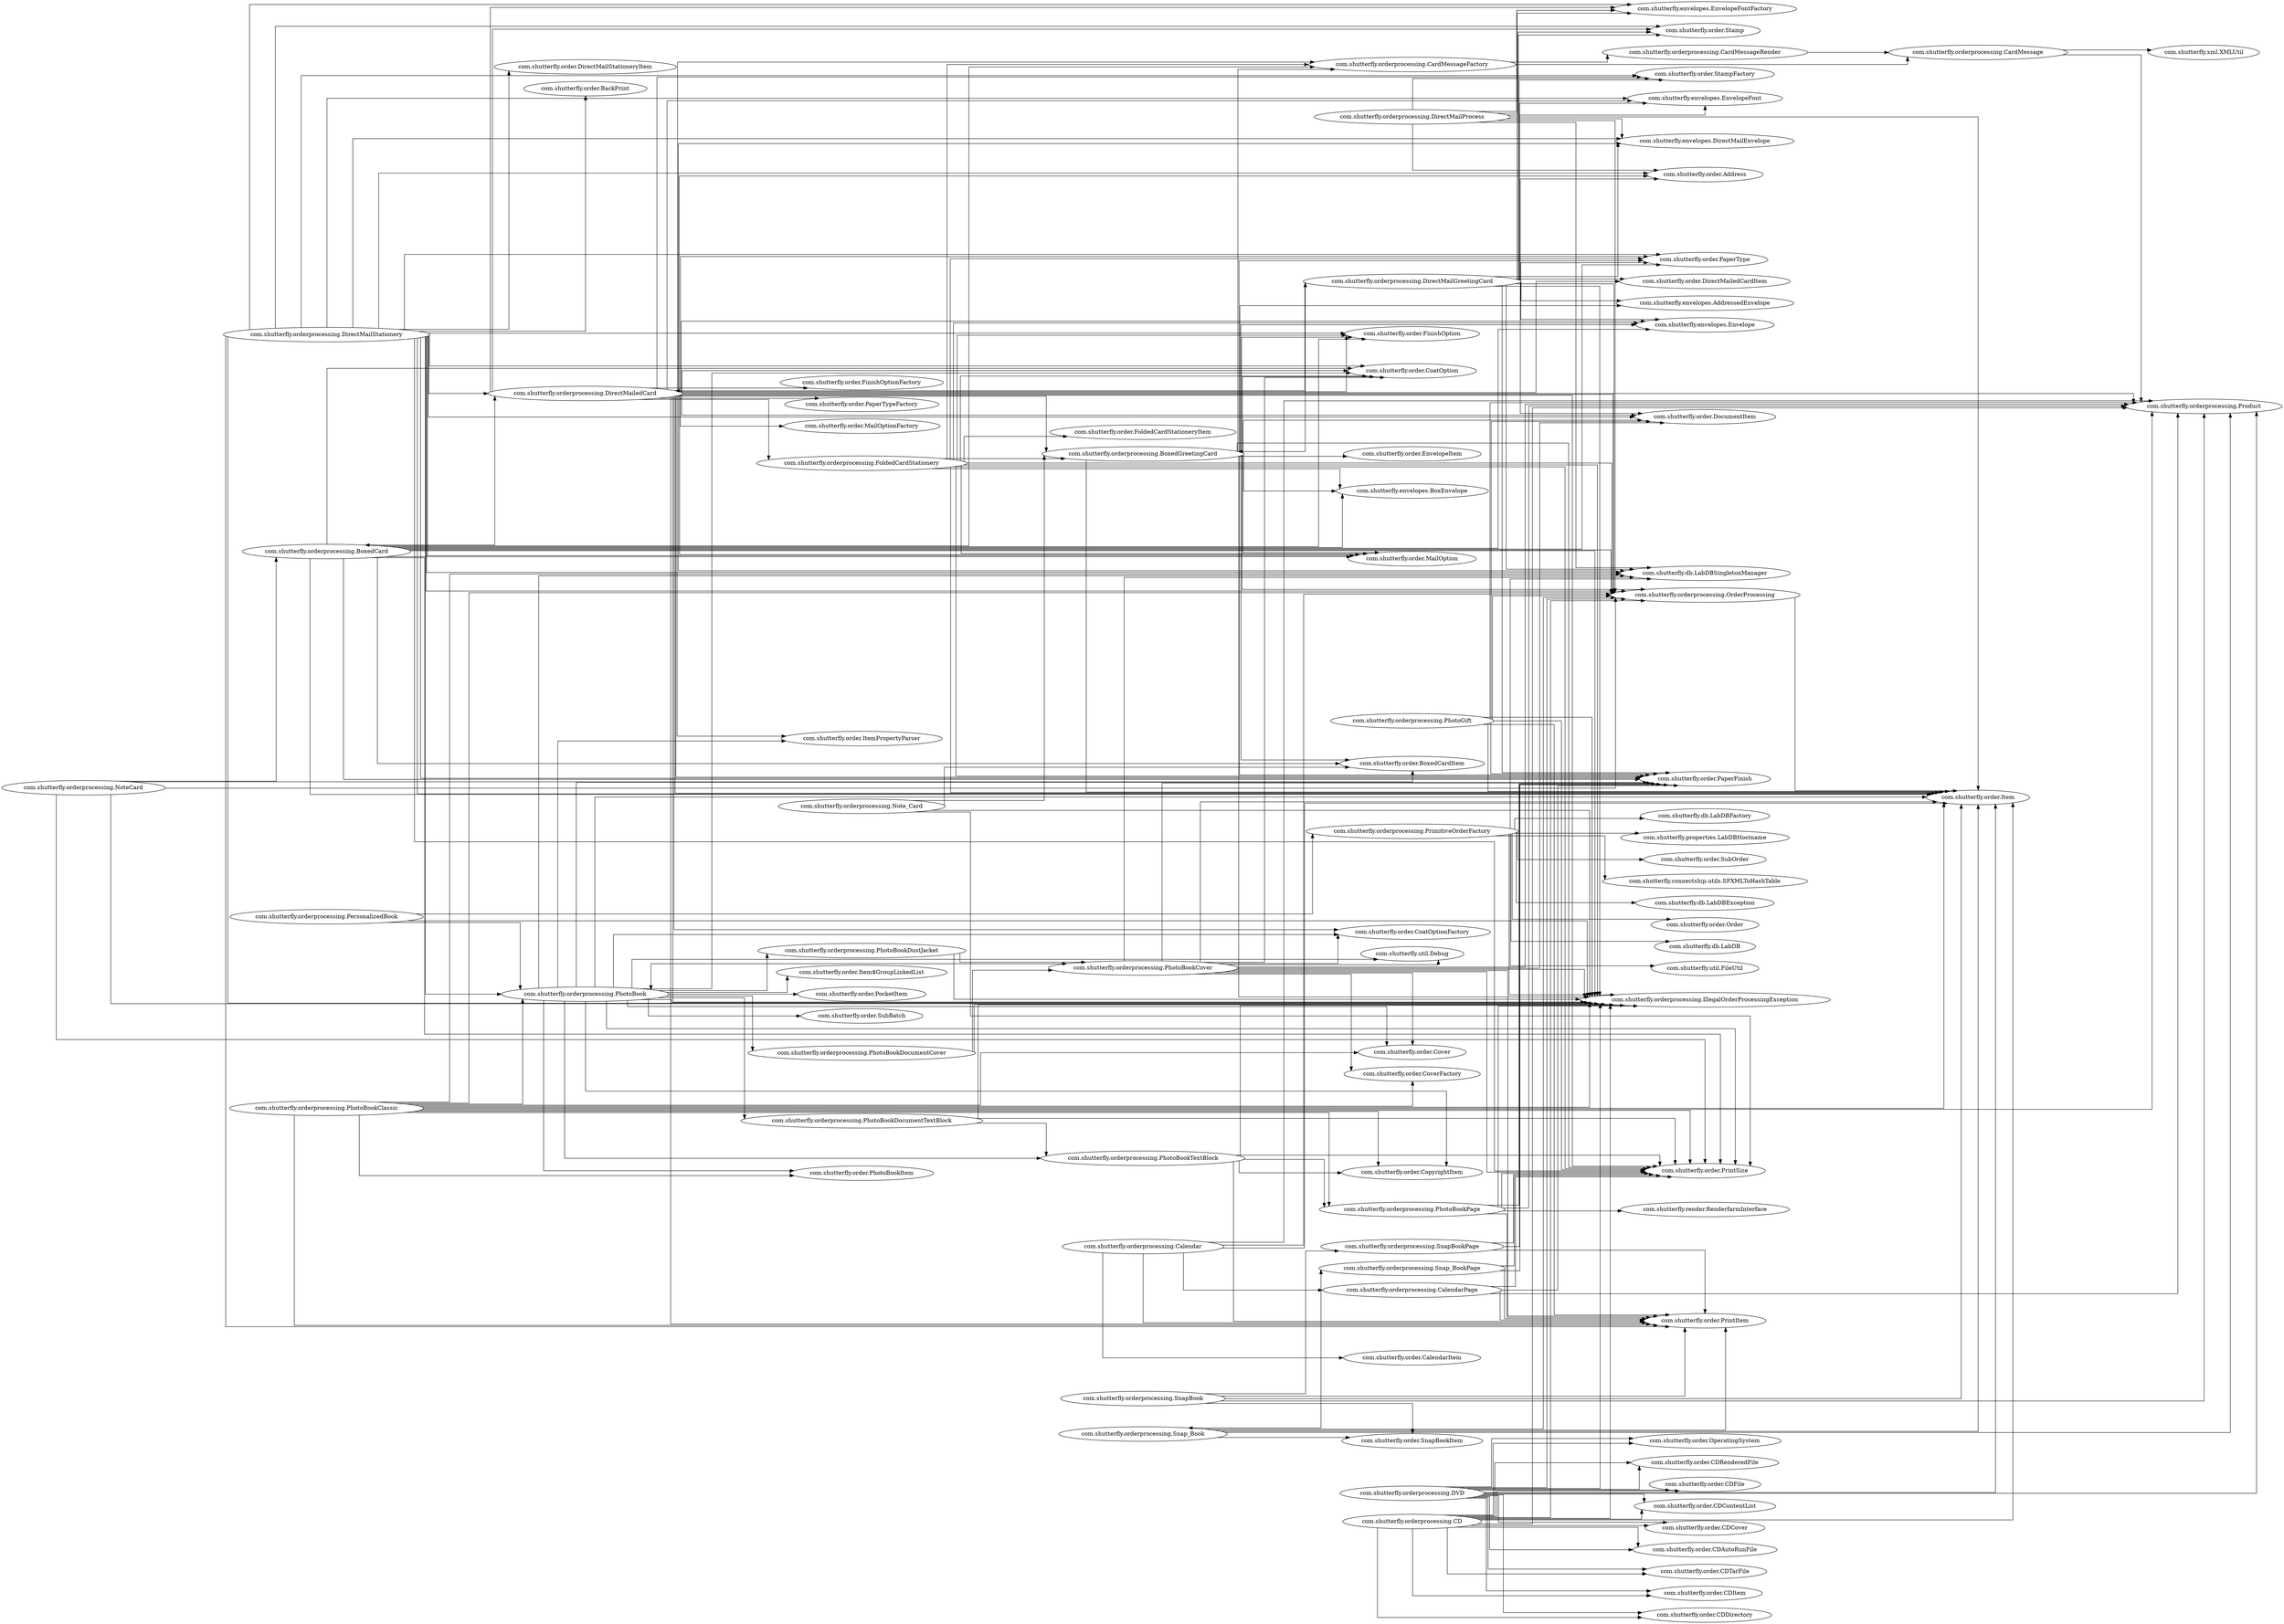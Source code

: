 digraph dependencyGraph {
 concentrate=true;
 rankdir="LR"; 
ranksep="2.0";
"com.shutterfly.orderprocessing.BoxedCard"; 
"com.shutterfly.orderprocessing.BoxedCard"->"com.shutterfly.orderprocessing.DirectMailedCard";
"com.shutterfly.orderprocessing.BoxedCard"->"com.shutterfly.orderprocessing.OrderProcessing";
"com.shutterfly.orderprocessing.BoxedCard"->"com.shutterfly.order.BoxedCardItem";
"com.shutterfly.orderprocessing.BoxedCard"->"com.shutterfly.order.Item";
"com.shutterfly.orderprocessing.BoxedCard"->"com.shutterfly.envelopes.BoxEnvelope";
"com.shutterfly.orderprocessing.BoxedCard"->"com.shutterfly.orderprocessing.IllegalOrderProcessingException";
"com.shutterfly.orderprocessing.BoxedCard"->"com.shutterfly.order.PrintSize";
"com.shutterfly.orderprocessing.BoxedCard"->"com.shutterfly.orderprocessing.CardMessageFactory";
"com.shutterfly.orderprocessing.BoxedCard"->"com.shutterfly.order.PaperFinish";
"com.shutterfly.orderprocessing.BoxedCard"->"com.shutterfly.envelopes.Envelope";
"com.shutterfly.orderprocessing.BoxedCard"->"com.shutterfly.order.FinishOption";
"com.shutterfly.orderprocessing.BoxedCard"->"com.shutterfly.order.CoatOption";
"com.shutterfly.orderprocessing.BoxedCard"->"com.shutterfly.order.PaperType";
"com.shutterfly.orderprocessing.BoxedCard"->"com.shutterfly.order.MailOption";
"com.shutterfly.orderprocessing.BoxedGreetingCard"; 
"com.shutterfly.orderprocessing.BoxedGreetingCard"->"com.shutterfly.orderprocessing.DirectMailGreetingCard";
"com.shutterfly.orderprocessing.BoxedGreetingCard"->"com.shutterfly.orderprocessing.OrderProcessing";
"com.shutterfly.orderprocessing.BoxedGreetingCard"->"com.shutterfly.order.BoxedCardItem";
"com.shutterfly.orderprocessing.BoxedGreetingCard"->"com.shutterfly.envelopes.AddressedEnvelope";
"com.shutterfly.orderprocessing.BoxedGreetingCard"->"com.shutterfly.order.EnvelopeItem";
"com.shutterfly.orderprocessing.BoxedGreetingCard"->"com.shutterfly.order.Item";
"com.shutterfly.orderprocessing.BoxedGreetingCard"->"com.shutterfly.envelopes.BoxEnvelope";
"com.shutterfly.orderprocessing.BoxedGreetingCard"->"com.shutterfly.orderprocessing.IllegalOrderProcessingException";
"com.shutterfly.orderprocessing.BoxedGreetingCard"->"com.shutterfly.envelopes.Envelope";
"com.shutterfly.orderprocessing.BoxedGreetingCard"->"com.shutterfly.order.PrintSize";
"com.shutterfly.orderprocessing.BoxedGreetingCard"->"com.shutterfly.orderprocessing.CardMessageFactory";
"com.shutterfly.orderprocessing.BoxedGreetingCard"->"com.shutterfly.order.PaperFinish";
"com.shutterfly.orderprocessing.BoxedGreetingCard"->"com.shutterfly.order.FinishOption";
"com.shutterfly.orderprocessing.BoxedGreetingCard"->"com.shutterfly.order.CoatOption";
"com.shutterfly.orderprocessing.BoxedGreetingCard"->"com.shutterfly.order.PaperType";
"com.shutterfly.orderprocessing.BoxedGreetingCard"->"com.shutterfly.order.MailOption";
"com.shutterfly.orderprocessing.BoxedGreetingCard"->"com.shutterfly.order.DocumentItem";
"com.shutterfly.orderprocessing.CD"; 
"com.shutterfly.orderprocessing.CD"->"com.shutterfly.orderprocessing.Product";
"com.shutterfly.orderprocessing.CD"->"com.shutterfly.orderprocessing.OrderProcessing";
"com.shutterfly.orderprocessing.CD"->"com.shutterfly.order.CDItem";
"com.shutterfly.orderprocessing.CD"->"com.shutterfly.order.CDDirectory";
"com.shutterfly.orderprocessing.CD"->"com.shutterfly.order.OperatingSystem";
"com.shutterfly.orderprocessing.CD"->"com.shutterfly.order.CDRenderedFile";
"com.shutterfly.orderprocessing.CD"->"com.shutterfly.order.CDFile";
"com.shutterfly.orderprocessing.CD"->"com.shutterfly.order.CDContentList";
"com.shutterfly.orderprocessing.CD"->"com.shutterfly.order.CDCover";
"com.shutterfly.orderprocessing.CD"->"com.shutterfly.order.Item";
"com.shutterfly.orderprocessing.CD"->"com.shutterfly.orderprocessing.IllegalOrderProcessingException";
"com.shutterfly.orderprocessing.CD"->"com.shutterfly.order.CDAutoRunFile";
"com.shutterfly.orderprocessing.CD"->"com.shutterfly.order.CDTarFile";
"com.shutterfly.orderprocessing.Calendar"; 
"com.shutterfly.orderprocessing.Calendar"->"com.shutterfly.orderprocessing.Product";
"com.shutterfly.orderprocessing.Calendar"->"com.shutterfly.orderprocessing.OrderProcessing";
"com.shutterfly.orderprocessing.Calendar"->"com.shutterfly.order.CalendarItem";
"com.shutterfly.orderprocessing.Calendar"->"com.shutterfly.orderprocessing.CalendarPage";
"com.shutterfly.orderprocessing.Calendar"->"com.shutterfly.order.Item";
"com.shutterfly.orderprocessing.Calendar"->"com.shutterfly.order.PrintItem";
"com.shutterfly.orderprocessing.CalendarPage"; 
"com.shutterfly.orderprocessing.CalendarPage"->"com.shutterfly.orderprocessing.Product";
"com.shutterfly.orderprocessing.CalendarPage"->"com.shutterfly.order.PrintItem";
"com.shutterfly.orderprocessing.CalendarPage"->"com.shutterfly.order.PrintSize";
"com.shutterfly.orderprocessing.CalendarPage"->"com.shutterfly.order.PaperFinish";
"com.shutterfly.orderprocessing.CardMessage"; 
"com.shutterfly.orderprocessing.CardMessage"->"com.shutterfly.orderprocessing.Product";
"com.shutterfly.orderprocessing.CardMessage"->"com.shutterfly.xml.XMLUtil";
"com.shutterfly.orderprocessing.CardMessageFactory"; 
"com.shutterfly.orderprocessing.CardMessageFactory"->"com.shutterfly.orderprocessing.CardMessage";
"com.shutterfly.orderprocessing.CardMessageFactory"->"com.shutterfly.orderprocessing.CardMessageRender";
"com.shutterfly.orderprocessing.CardMessageRender"; 
"com.shutterfly.orderprocessing.CardMessageRender"->"com.shutterfly.orderprocessing.CardMessage";
"com.shutterfly.orderprocessing.DVD"; 
"com.shutterfly.orderprocessing.DVD"->"com.shutterfly.orderprocessing.Product";
"com.shutterfly.orderprocessing.DVD"->"com.shutterfly.orderprocessing.OrderProcessing";
"com.shutterfly.orderprocessing.DVD"->"com.shutterfly.order.CDItem";
"com.shutterfly.orderprocessing.DVD"->"com.shutterfly.order.CDDirectory";
"com.shutterfly.orderprocessing.DVD"->"com.shutterfly.order.OperatingSystem";
"com.shutterfly.orderprocessing.DVD"->"com.shutterfly.order.CDRenderedFile";
"com.shutterfly.orderprocessing.DVD"->"com.shutterfly.order.CDFile";
"com.shutterfly.orderprocessing.DVD"->"com.shutterfly.order.CDContentList";
"com.shutterfly.orderprocessing.DVD"->"com.shutterfly.order.CDCover";
"com.shutterfly.orderprocessing.DVD"->"com.shutterfly.order.Item";
"com.shutterfly.orderprocessing.DVD"->"com.shutterfly.order.CDAutoRunFile";
"com.shutterfly.orderprocessing.DVD"->"com.shutterfly.orderprocessing.IllegalOrderProcessingException";
"com.shutterfly.orderprocessing.DVD"->"com.shutterfly.order.CDTarFile";
"com.shutterfly.orderprocessing.DirectMailGreetingCard"; 
"com.shutterfly.orderprocessing.DirectMailGreetingCard"->"com.shutterfly.orderprocessing.DirectMailedCard";
"com.shutterfly.orderprocessing.DirectMailGreetingCard"->"com.shutterfly.orderprocessing.OrderProcessing";
"com.shutterfly.orderprocessing.DirectMailGreetingCard"->"com.shutterfly.db.LabDBSingletonManager";
"com.shutterfly.orderprocessing.DirectMailGreetingCard"->"com.shutterfly.envelopes.EnvelopeFont";
"com.shutterfly.orderprocessing.DirectMailGreetingCard"->"com.shutterfly.order.Stamp";
"com.shutterfly.orderprocessing.DirectMailGreetingCard"->"com.shutterfly.order.Address";
"com.shutterfly.orderprocessing.DirectMailGreetingCard"->"com.shutterfly.order.DocumentItem";
"com.shutterfly.orderprocessing.DirectMailGreetingCard"->"com.shutterfly.envelopes.Envelope";
"com.shutterfly.orderprocessing.DirectMailGreetingCard"->"com.shutterfly.order.PaperFinish";
"com.shutterfly.orderprocessing.DirectMailGreetingCard"->"com.shutterfly.orderprocessing.IllegalOrderProcessingException";
"com.shutterfly.orderprocessing.DirectMailGreetingCard"->"com.shutterfly.orderprocessing.BoxedGreetingCard";
"com.shutterfly.orderprocessing.DirectMailGreetingCard"->"com.shutterfly.envelopes.AddressedEnvelope";
"com.shutterfly.orderprocessing.DirectMailGreetingCard"->"com.shutterfly.envelopes.DirectMailEnvelope";
"com.shutterfly.orderprocessing.DirectMailGreetingCard"->"com.shutterfly.order.StampFactory";
"com.shutterfly.orderprocessing.DirectMailGreetingCard"->"com.shutterfly.order.PaperType";
"com.shutterfly.orderprocessing.DirectMailGreetingCard"->"com.shutterfly.envelopes.EnvelopeFontFactory";
"com.shutterfly.orderprocessing.DirectMailGreetingCard"->"com.shutterfly.order.DirectMailedCardItem";
"com.shutterfly.orderprocessing.DirectMailProcess"; 
"com.shutterfly.orderprocessing.DirectMailProcess"->"com.shutterfly.orderprocessing.OrderProcessing";
"com.shutterfly.orderprocessing.DirectMailProcess"->"com.shutterfly.envelopes.DirectMailEnvelope";
"com.shutterfly.orderprocessing.DirectMailProcess"->"com.shutterfly.order.Address";
"com.shutterfly.orderprocessing.DirectMailProcess"->"com.shutterfly.db.LabDBSingletonManager";
"com.shutterfly.orderprocessing.DirectMailProcess"->"com.shutterfly.envelopes.EnvelopeFont";
"com.shutterfly.orderprocessing.DirectMailProcess"->"com.shutterfly.order.Stamp";
"com.shutterfly.orderprocessing.DirectMailProcess"->"com.shutterfly.order.Item";
"com.shutterfly.orderprocessing.DirectMailProcess"->"com.shutterfly.order.StampFactory";
"com.shutterfly.orderprocessing.DirectMailProcess"->"com.shutterfly.envelopes.EnvelopeFontFactory";
"com.shutterfly.orderprocessing.DirectMailStationery"; 
"com.shutterfly.orderprocessing.DirectMailStationery"->"com.shutterfly.orderprocessing.DirectMailedCard";
"com.shutterfly.orderprocessing.DirectMailStationery"->"com.shutterfly.orderprocessing.OrderProcessing";
"com.shutterfly.orderprocessing.DirectMailStationery"->"com.shutterfly.envelopes.DirectMailEnvelope";
"com.shutterfly.orderprocessing.DirectMailStationery"->"com.shutterfly.order.PrintSize";
"com.shutterfly.orderprocessing.DirectMailStationery"->"com.shutterfly.order.Address";
"com.shutterfly.orderprocessing.DirectMailStationery"->"com.shutterfly.db.LabDBSingletonManager";
"com.shutterfly.orderprocessing.DirectMailStationery"->"com.shutterfly.envelopes.EnvelopeFont";
"com.shutterfly.orderprocessing.DirectMailStationery"->"com.shutterfly.order.Stamp";
"com.shutterfly.orderprocessing.DirectMailStationery"->"com.shutterfly.order.DocumentItem";
"com.shutterfly.orderprocessing.DirectMailStationery"->"com.shutterfly.order.PrintItem";
"com.shutterfly.orderprocessing.DirectMailStationery"->"com.shutterfly.order.DirectMailStationeryItem";
"com.shutterfly.orderprocessing.DirectMailStationery"->"com.shutterfly.order.Item";
"com.shutterfly.orderprocessing.DirectMailStationery"->"com.shutterfly.order.PaperFinish";
"com.shutterfly.orderprocessing.DirectMailStationery"->"com.shutterfly.orderprocessing.IllegalOrderProcessingException";
"com.shutterfly.orderprocessing.DirectMailStationery"->"com.shutterfly.order.BackPrint";
"com.shutterfly.orderprocessing.DirectMailStationery"->"com.shutterfly.order.StampFactory";
"com.shutterfly.orderprocessing.DirectMailStationery"->"com.shutterfly.envelopes.EnvelopeFontFactory";
"com.shutterfly.orderprocessing.DirectMailStationery"->"com.shutterfly.orderprocessing.PhotoBook";
"com.shutterfly.orderprocessing.DirectMailStationery"->"com.shutterfly.order.FinishOption";
"com.shutterfly.orderprocessing.DirectMailStationery"->"com.shutterfly.order.CoatOption";
"com.shutterfly.orderprocessing.DirectMailStationery"->"com.shutterfly.order.PaperType";
"com.shutterfly.orderprocessing.DirectMailStationery"->"com.shutterfly.order.MailOption";
"com.shutterfly.orderprocessing.DirectMailedCard"; 
"com.shutterfly.orderprocessing.DirectMailedCard"->"com.shutterfly.orderprocessing.Product";
"com.shutterfly.orderprocessing.DirectMailedCard"->"com.shutterfly.orderprocessing.OrderProcessing";
"com.shutterfly.orderprocessing.DirectMailedCard"->"com.shutterfly.order.PrintSize";
"com.shutterfly.orderprocessing.DirectMailedCard"->"com.shutterfly.order.PaperFinish";
"com.shutterfly.orderprocessing.DirectMailedCard"->"com.shutterfly.envelopes.Envelope";
"com.shutterfly.orderprocessing.DirectMailedCard"->"com.shutterfly.order.DocumentItem";
"com.shutterfly.orderprocessing.DirectMailedCard"->"com.shutterfly.order.PrintItem";
"com.shutterfly.orderprocessing.DirectMailedCard"->"com.shutterfly.order.FinishOption";
"com.shutterfly.orderprocessing.DirectMailedCard"->"com.shutterfly.order.CoatOption";
"com.shutterfly.orderprocessing.DirectMailedCard"->"com.shutterfly.order.PaperType";
"com.shutterfly.orderprocessing.DirectMailedCard"->"com.shutterfly.order.MailOption";
"com.shutterfly.orderprocessing.DirectMailedCard"->"com.shutterfly.order.DirectMailedCardItem";
"com.shutterfly.orderprocessing.DirectMailedCard"->"com.shutterfly.db.LabDBSingletonManager";
"com.shutterfly.orderprocessing.DirectMailedCard"->"com.shutterfly.envelopes.EnvelopeFont";
"com.shutterfly.orderprocessing.DirectMailedCard"->"com.shutterfly.order.Stamp";
"com.shutterfly.orderprocessing.DirectMailedCard"->"com.shutterfly.order.Address";
"com.shutterfly.orderprocessing.DirectMailedCard"->"com.shutterfly.order.ItemPropertyParser";
"com.shutterfly.orderprocessing.DirectMailedCard"->"com.shutterfly.order.Item";
"com.shutterfly.orderprocessing.DirectMailedCard"->"com.shutterfly.orderprocessing.IllegalOrderProcessingException";
"com.shutterfly.orderprocessing.DirectMailedCard"->"com.shutterfly.envelopes.DirectMailEnvelope";
"com.shutterfly.orderprocessing.DirectMailedCard"->"com.shutterfly.orderprocessing.FoldedCardStationery";
"com.shutterfly.orderprocessing.DirectMailedCard"->"com.shutterfly.orderprocessing.BoxedGreetingCard";
"com.shutterfly.orderprocessing.DirectMailedCard"->"com.shutterfly.orderprocessing.BoxedCard";
"com.shutterfly.orderprocessing.DirectMailedCard"->"com.shutterfly.envelopes.EnvelopeFontFactory";
"com.shutterfly.orderprocessing.DirectMailedCard"->"com.shutterfly.order.StampFactory";
"com.shutterfly.orderprocessing.DirectMailedCard"->"com.shutterfly.order.FinishOptionFactory";
"com.shutterfly.orderprocessing.DirectMailedCard"->"com.shutterfly.order.CoatOptionFactory";
"com.shutterfly.orderprocessing.DirectMailedCard"->"com.shutterfly.order.PaperTypeFactory";
"com.shutterfly.orderprocessing.DirectMailedCard"->"com.shutterfly.order.MailOptionFactory";
"com.shutterfly.orderprocessing.DirectMailedCard"->"com.shutterfly.orderprocessing.CardMessageFactory";
"com.shutterfly.orderprocessing.FoldedCardStationery"; 
"com.shutterfly.orderprocessing.FoldedCardStationery"->"com.shutterfly.orderprocessing.BoxedGreetingCard";
"com.shutterfly.orderprocessing.FoldedCardStationery"->"com.shutterfly.orderprocessing.OrderProcessing";
"com.shutterfly.orderprocessing.FoldedCardStationery"->"com.shutterfly.order.FoldedCardStationeryItem";
"com.shutterfly.orderprocessing.FoldedCardStationery"->"com.shutterfly.order.PrintSize";
"com.shutterfly.orderprocessing.FoldedCardStationery"->"com.shutterfly.order.Item";
"com.shutterfly.orderprocessing.FoldedCardStationery"->"com.shutterfly.envelopes.BoxEnvelope";
"com.shutterfly.orderprocessing.FoldedCardStationery"->"com.shutterfly.orderprocessing.IllegalOrderProcessingException";
"com.shutterfly.orderprocessing.FoldedCardStationery"->"com.shutterfly.orderprocessing.CardMessageFactory";
"com.shutterfly.orderprocessing.FoldedCardStationery"->"com.shutterfly.order.PaperFinish";
"com.shutterfly.orderprocessing.FoldedCardStationery"->"com.shutterfly.envelopes.Envelope";
"com.shutterfly.orderprocessing.FoldedCardStationery"->"com.shutterfly.order.FinishOption";
"com.shutterfly.orderprocessing.FoldedCardStationery"->"com.shutterfly.order.CoatOption";
"com.shutterfly.orderprocessing.FoldedCardStationery"->"com.shutterfly.order.PaperType";
"com.shutterfly.orderprocessing.FoldedCardStationery"->"com.shutterfly.order.MailOption";
"com.shutterfly.orderprocessing.IllegalOrderProcessingException"; 
"com.shutterfly.orderprocessing.NoteCard"; 
"com.shutterfly.orderprocessing.NoteCard"->"com.shutterfly.orderprocessing.BoxedCard";
"com.shutterfly.orderprocessing.NoteCard"->"com.shutterfly.orderprocessing.OrderProcessing";
"com.shutterfly.orderprocessing.NoteCard"->"com.shutterfly.order.PrintSize";
"com.shutterfly.orderprocessing.NoteCard"->"com.shutterfly.orderprocessing.IllegalOrderProcessingException";
"com.shutterfly.orderprocessing.NoteCard"->"com.shutterfly.order.BoxedCardItem";
"com.shutterfly.orderprocessing.Note_Card"; 
"com.shutterfly.orderprocessing.Note_Card"->"com.shutterfly.orderprocessing.BoxedGreetingCard";
"com.shutterfly.orderprocessing.Note_Card"->"com.shutterfly.order.PrintSize";
"com.shutterfly.orderprocessing.Note_Card"->"com.shutterfly.orderprocessing.IllegalOrderProcessingException";
"com.shutterfly.orderprocessing.Note_Card"->"com.shutterfly.order.BoxedCardItem";
"com.shutterfly.orderprocessing.OrderProcessing"; 
"com.shutterfly.orderprocessing.OrderProcessing"->"com.shutterfly.order.Item";
"com.shutterfly.orderprocessing.PersonalizedBook"; 
"com.shutterfly.orderprocessing.PersonalizedBook"->"com.shutterfly.orderprocessing.PhotoBook";
"com.shutterfly.orderprocessing.PersonalizedBook"->"com.shutterfly.orderprocessing.IllegalOrderProcessingException";
"com.shutterfly.orderprocessing.PersonalizedBook"->"com.shutterfly.orderprocessing.PrimitiveOrderFactory";
"com.shutterfly.orderprocessing.PhotoBook"; 
"com.shutterfly.orderprocessing.PhotoBook"->"com.shutterfly.order.Item";
"com.shutterfly.orderprocessing.PhotoBook"->"com.shutterfly.order.Item$GroupLinkedList";
"com.shutterfly.orderprocessing.PhotoBook"->"com.shutterfly.order.PhotoBookItem";
"com.shutterfly.orderprocessing.PhotoBook"->"com.shutterfly.order.CopyrightItem";
"com.shutterfly.orderprocessing.PhotoBook"->"com.shutterfly.orderprocessing.PhotoBookCover";
"com.shutterfly.orderprocessing.PhotoBook"->"com.shutterfly.orderprocessing.PhotoBookDustJacket";
"com.shutterfly.orderprocessing.PhotoBook"->"com.shutterfly.orderprocessing.PhotoBookTextBlock";
"com.shutterfly.orderprocessing.PhotoBook"->"com.shutterfly.order.PocketItem";
"com.shutterfly.orderprocessing.PhotoBook"->"com.shutterfly.order.PaperFinish";
"com.shutterfly.orderprocessing.PhotoBook"->"com.shutterfly.order.CoatOption";
"com.shutterfly.orderprocessing.PhotoBook"->"com.shutterfly.order.ItemPropertyParser";
"com.shutterfly.orderprocessing.PhotoBook"->"com.shutterfly.order.Cover";
"com.shutterfly.orderprocessing.PhotoBook"->"com.shutterfly.db.LabDBSingletonManager";
"com.shutterfly.orderprocessing.PhotoBook"->"com.shutterfly.order.SubBatch";
"com.shutterfly.orderprocessing.PhotoBook"->"com.shutterfly.orderprocessing.PhotoBookDocumentCover";
"com.shutterfly.orderprocessing.PhotoBook"->"com.shutterfly.order.PrintSize";
"com.shutterfly.orderprocessing.PhotoBook"->"com.shutterfly.orderprocessing.PhotoBookDocumentTextBlock";
"com.shutterfly.orderprocessing.PhotoBook"->"com.shutterfly.orderprocessing.IllegalOrderProcessingException";
"com.shutterfly.orderprocessing.PhotoBook"->"com.shutterfly.util.Debug";
"com.shutterfly.orderprocessing.PhotoBook"->"com.shutterfly.order.CoatOptionFactory";
"com.shutterfly.orderprocessing.PhotoBookClassic"; 
"com.shutterfly.orderprocessing.PhotoBookClassic"->"com.shutterfly.orderprocessing.Product";
"com.shutterfly.orderprocessing.PhotoBookClassic"->"com.shutterfly.orderprocessing.OrderProcessing";
"com.shutterfly.orderprocessing.PhotoBookClassic"->"com.shutterfly.order.CopyrightItem";
"com.shutterfly.orderprocessing.PhotoBookClassic"->"com.shutterfly.order.PhotoBookItem";
"com.shutterfly.orderprocessing.PhotoBookClassic"->"com.shutterfly.orderprocessing.PhotoBookPage";
"com.shutterfly.orderprocessing.PhotoBookClassic"->"com.shutterfly.order.Cover";
"com.shutterfly.orderprocessing.PhotoBookClassic"->"com.shutterfly.db.LabDBSingletonManager";
"com.shutterfly.orderprocessing.PhotoBookClassic"->"com.shutterfly.order.PrintSize";
"com.shutterfly.orderprocessing.PhotoBookClassic"->"com.shutterfly.order.Item";
"com.shutterfly.orderprocessing.PhotoBookClassic"->"com.shutterfly.orderprocessing.IllegalOrderProcessingException";
"com.shutterfly.orderprocessing.PhotoBookClassic"->"com.shutterfly.order.CoverFactory";
"com.shutterfly.orderprocessing.PhotoBookClassic"->"com.shutterfly.orderprocessing.PhotoBook";
"com.shutterfly.orderprocessing.PhotoBookClassic"->"com.shutterfly.order.PrintItem";
"com.shutterfly.orderprocessing.PhotoBookCover"; 
"com.shutterfly.orderprocessing.PhotoBookCover"->"com.shutterfly.orderprocessing.Product";
"com.shutterfly.orderprocessing.PhotoBookCover"->"com.shutterfly.order.Cover";
"com.shutterfly.orderprocessing.PhotoBookCover"->"com.shutterfly.order.Item";
"com.shutterfly.orderprocessing.PhotoBookCover"->"com.shutterfly.order.PaperFinish";
"com.shutterfly.orderprocessing.PhotoBookCover"->"com.shutterfly.db.LabDBSingletonManager";
"com.shutterfly.orderprocessing.PhotoBookCover"->"com.shutterfly.order.PrintSize";
"com.shutterfly.orderprocessing.PhotoBookCover"->"com.shutterfly.order.PrintItem";
"com.shutterfly.orderprocessing.PhotoBookCover"->"com.shutterfly.order.DocumentItem";
"com.shutterfly.orderprocessing.PhotoBookCover"->"com.shutterfly.orderprocessing.IllegalOrderProcessingException";
"com.shutterfly.orderprocessing.PhotoBookCover"->"com.shutterfly.orderprocessing.PhotoBook";
"com.shutterfly.orderprocessing.PhotoBookCover"->"com.shutterfly.order.CoatOptionFactory";
"com.shutterfly.orderprocessing.PhotoBookCover"->"com.shutterfly.order.CoatOption";
"com.shutterfly.orderprocessing.PhotoBookCover"->"com.shutterfly.util.Debug";
"com.shutterfly.orderprocessing.PhotoBookCover"->"com.shutterfly.order.CoverFactory";
"com.shutterfly.orderprocessing.PhotoBookDocumentCover"; 
"com.shutterfly.orderprocessing.PhotoBookDocumentCover"->"com.shutterfly.orderprocessing.PhotoBookCover";
"com.shutterfly.orderprocessing.PhotoBookDocumentCover"->"com.shutterfly.orderprocessing.IllegalOrderProcessingException";
"com.shutterfly.orderprocessing.PhotoBookDocumentTextBlock"; 
"com.shutterfly.orderprocessing.PhotoBookDocumentTextBlock"->"com.shutterfly.orderprocessing.PhotoBookTextBlock";
"com.shutterfly.orderprocessing.PhotoBookDocumentTextBlock"->"com.shutterfly.order.PrintSize";
"com.shutterfly.orderprocessing.PhotoBookDocumentTextBlock"->"com.shutterfly.orderprocessing.IllegalOrderProcessingException";
"com.shutterfly.orderprocessing.PhotoBookDustJacket"; 
"com.shutterfly.orderprocessing.PhotoBookDustJacket"->"com.shutterfly.orderprocessing.PhotoBookCover";
"com.shutterfly.orderprocessing.PhotoBookDustJacket"->"com.shutterfly.orderprocessing.IllegalOrderProcessingException";
"com.shutterfly.orderprocessing.PhotoBookPage"; 
"com.shutterfly.orderprocessing.PhotoBookPage"->"com.shutterfly.orderprocessing.Product";
"com.shutterfly.orderprocessing.PhotoBookPage"->"com.shutterfly.order.PrintItem";
"com.shutterfly.orderprocessing.PhotoBookPage"->"com.shutterfly.order.PrintSize";
"com.shutterfly.orderprocessing.PhotoBookPage"->"com.shutterfly.order.PaperFinish";
"com.shutterfly.orderprocessing.PhotoBookPage"->"com.shutterfly.orderprocessing.IllegalOrderProcessingException";
"com.shutterfly.orderprocessing.PhotoBookPage"->"com.shutterfly.render.RenderfarmInterface";
"com.shutterfly.orderprocessing.PhotoBookTextBlock"; 
"com.shutterfly.orderprocessing.PhotoBookTextBlock"->"com.shutterfly.order.PrintSize";
"com.shutterfly.orderprocessing.PhotoBookTextBlock"->"com.shutterfly.orderprocessing.PhotoBookPage";
"com.shutterfly.orderprocessing.PhotoBookTextBlock"->"com.shutterfly.order.CopyrightItem";
"com.shutterfly.orderprocessing.PhotoBookTextBlock"->"com.shutterfly.orderprocessing.IllegalOrderProcessingException";
"com.shutterfly.orderprocessing.PhotoBookTextBlock"->"com.shutterfly.order.PrintItem";
"com.shutterfly.orderprocessing.PhotoGift"; 
"com.shutterfly.orderprocessing.PhotoGift"->"com.shutterfly.orderprocessing.Product";
"com.shutterfly.orderprocessing.PhotoGift"->"com.shutterfly.orderprocessing.OrderProcessing";
"com.shutterfly.orderprocessing.PhotoGift"->"com.shutterfly.order.PrintItem";
"com.shutterfly.orderprocessing.PhotoGift"->"com.shutterfly.order.Item";
"com.shutterfly.orderprocessing.PhotoGift"->"com.shutterfly.orderprocessing.IllegalOrderProcessingException";
"com.shutterfly.orderprocessing.PhotoGift"->"com.shutterfly.order.PrintSize";
"com.shutterfly.orderprocessing.PhotoGift"->"com.shutterfly.order.PaperFinish";
"com.shutterfly.orderprocessing.PhotoGift"->"com.shutterfly.order.DocumentItem";
"com.shutterfly.orderprocessing.PrimitiveOrderFactory"; 
"com.shutterfly.orderprocessing.PrimitiveOrderFactory"->"com.shutterfly.connectship.utils.SFXMLToHashTable";
"com.shutterfly.orderprocessing.PrimitiveOrderFactory"->"com.shutterfly.orderprocessing.IllegalOrderProcessingException";
"com.shutterfly.orderprocessing.PrimitiveOrderFactory"->"com.shutterfly.db.LabDBException";
"com.shutterfly.orderprocessing.PrimitiveOrderFactory"->"com.shutterfly.order.Order";
"com.shutterfly.orderprocessing.PrimitiveOrderFactory"->"com.shutterfly.db.LabDB";
"com.shutterfly.orderprocessing.PrimitiveOrderFactory"->"com.shutterfly.db.LabDBSingletonManager";
"com.shutterfly.orderprocessing.PrimitiveOrderFactory"->"com.shutterfly.util.FileUtil";
"com.shutterfly.orderprocessing.PrimitiveOrderFactory"->"com.shutterfly.db.LabDBFactory";
"com.shutterfly.orderprocessing.PrimitiveOrderFactory"->"com.shutterfly.properties.LabDBHostname";
"com.shutterfly.orderprocessing.PrimitiveOrderFactory"->"com.shutterfly.order.SubOrder";
"com.shutterfly.orderprocessing.Product"; 
"com.shutterfly.orderprocessing.SnapBook"; 
"com.shutterfly.orderprocessing.SnapBook"->"com.shutterfly.orderprocessing.Product";
"com.shutterfly.orderprocessing.SnapBook"->"com.shutterfly.order.SnapBookItem";
"com.shutterfly.orderprocessing.SnapBook"->"com.shutterfly.orderprocessing.SnapBookPage";
"com.shutterfly.orderprocessing.SnapBook"->"com.shutterfly.order.Item";
"com.shutterfly.orderprocessing.SnapBook"->"com.shutterfly.order.PrintItem";
"com.shutterfly.orderprocessing.SnapBookPage"; 
"com.shutterfly.orderprocessing.SnapBookPage"->"com.shutterfly.order.PrintSize";
"com.shutterfly.orderprocessing.SnapBookPage"->"com.shutterfly.order.PaperFinish";
"com.shutterfly.orderprocessing.SnapBookPage"->"com.shutterfly.order.PrintItem";
"com.shutterfly.orderprocessing.Snap_Book"; 
"com.shutterfly.orderprocessing.Snap_Book"->"com.shutterfly.orderprocessing.Product";
"com.shutterfly.orderprocessing.Snap_Book"->"com.shutterfly.orderprocessing.OrderProcessing";
"com.shutterfly.orderprocessing.Snap_Book"->"com.shutterfly.order.SnapBookItem";
"com.shutterfly.orderprocessing.Snap_Book"->"com.shutterfly.orderprocessing.Snap_BookPage";
"com.shutterfly.orderprocessing.Snap_Book"->"com.shutterfly.order.Item";
"com.shutterfly.orderprocessing.Snap_Book"->"com.shutterfly.order.PrintItem";
"com.shutterfly.orderprocessing.Snap_BookPage"; 
"com.shutterfly.orderprocessing.Snap_BookPage"->"com.shutterfly.order.PrintSize";
"com.shutterfly.orderprocessing.Snap_BookPage"->"com.shutterfly.order.PaperFinish";
"com.shutterfly.orderprocessing.Snap_BookPage"->"com.shutterfly.order.PrintItem";
"com.shutterfly.orderprocessing.Snap_BookPage"->"com.shutterfly.orderprocessing.Snap_Book";
splines="ortho";
}